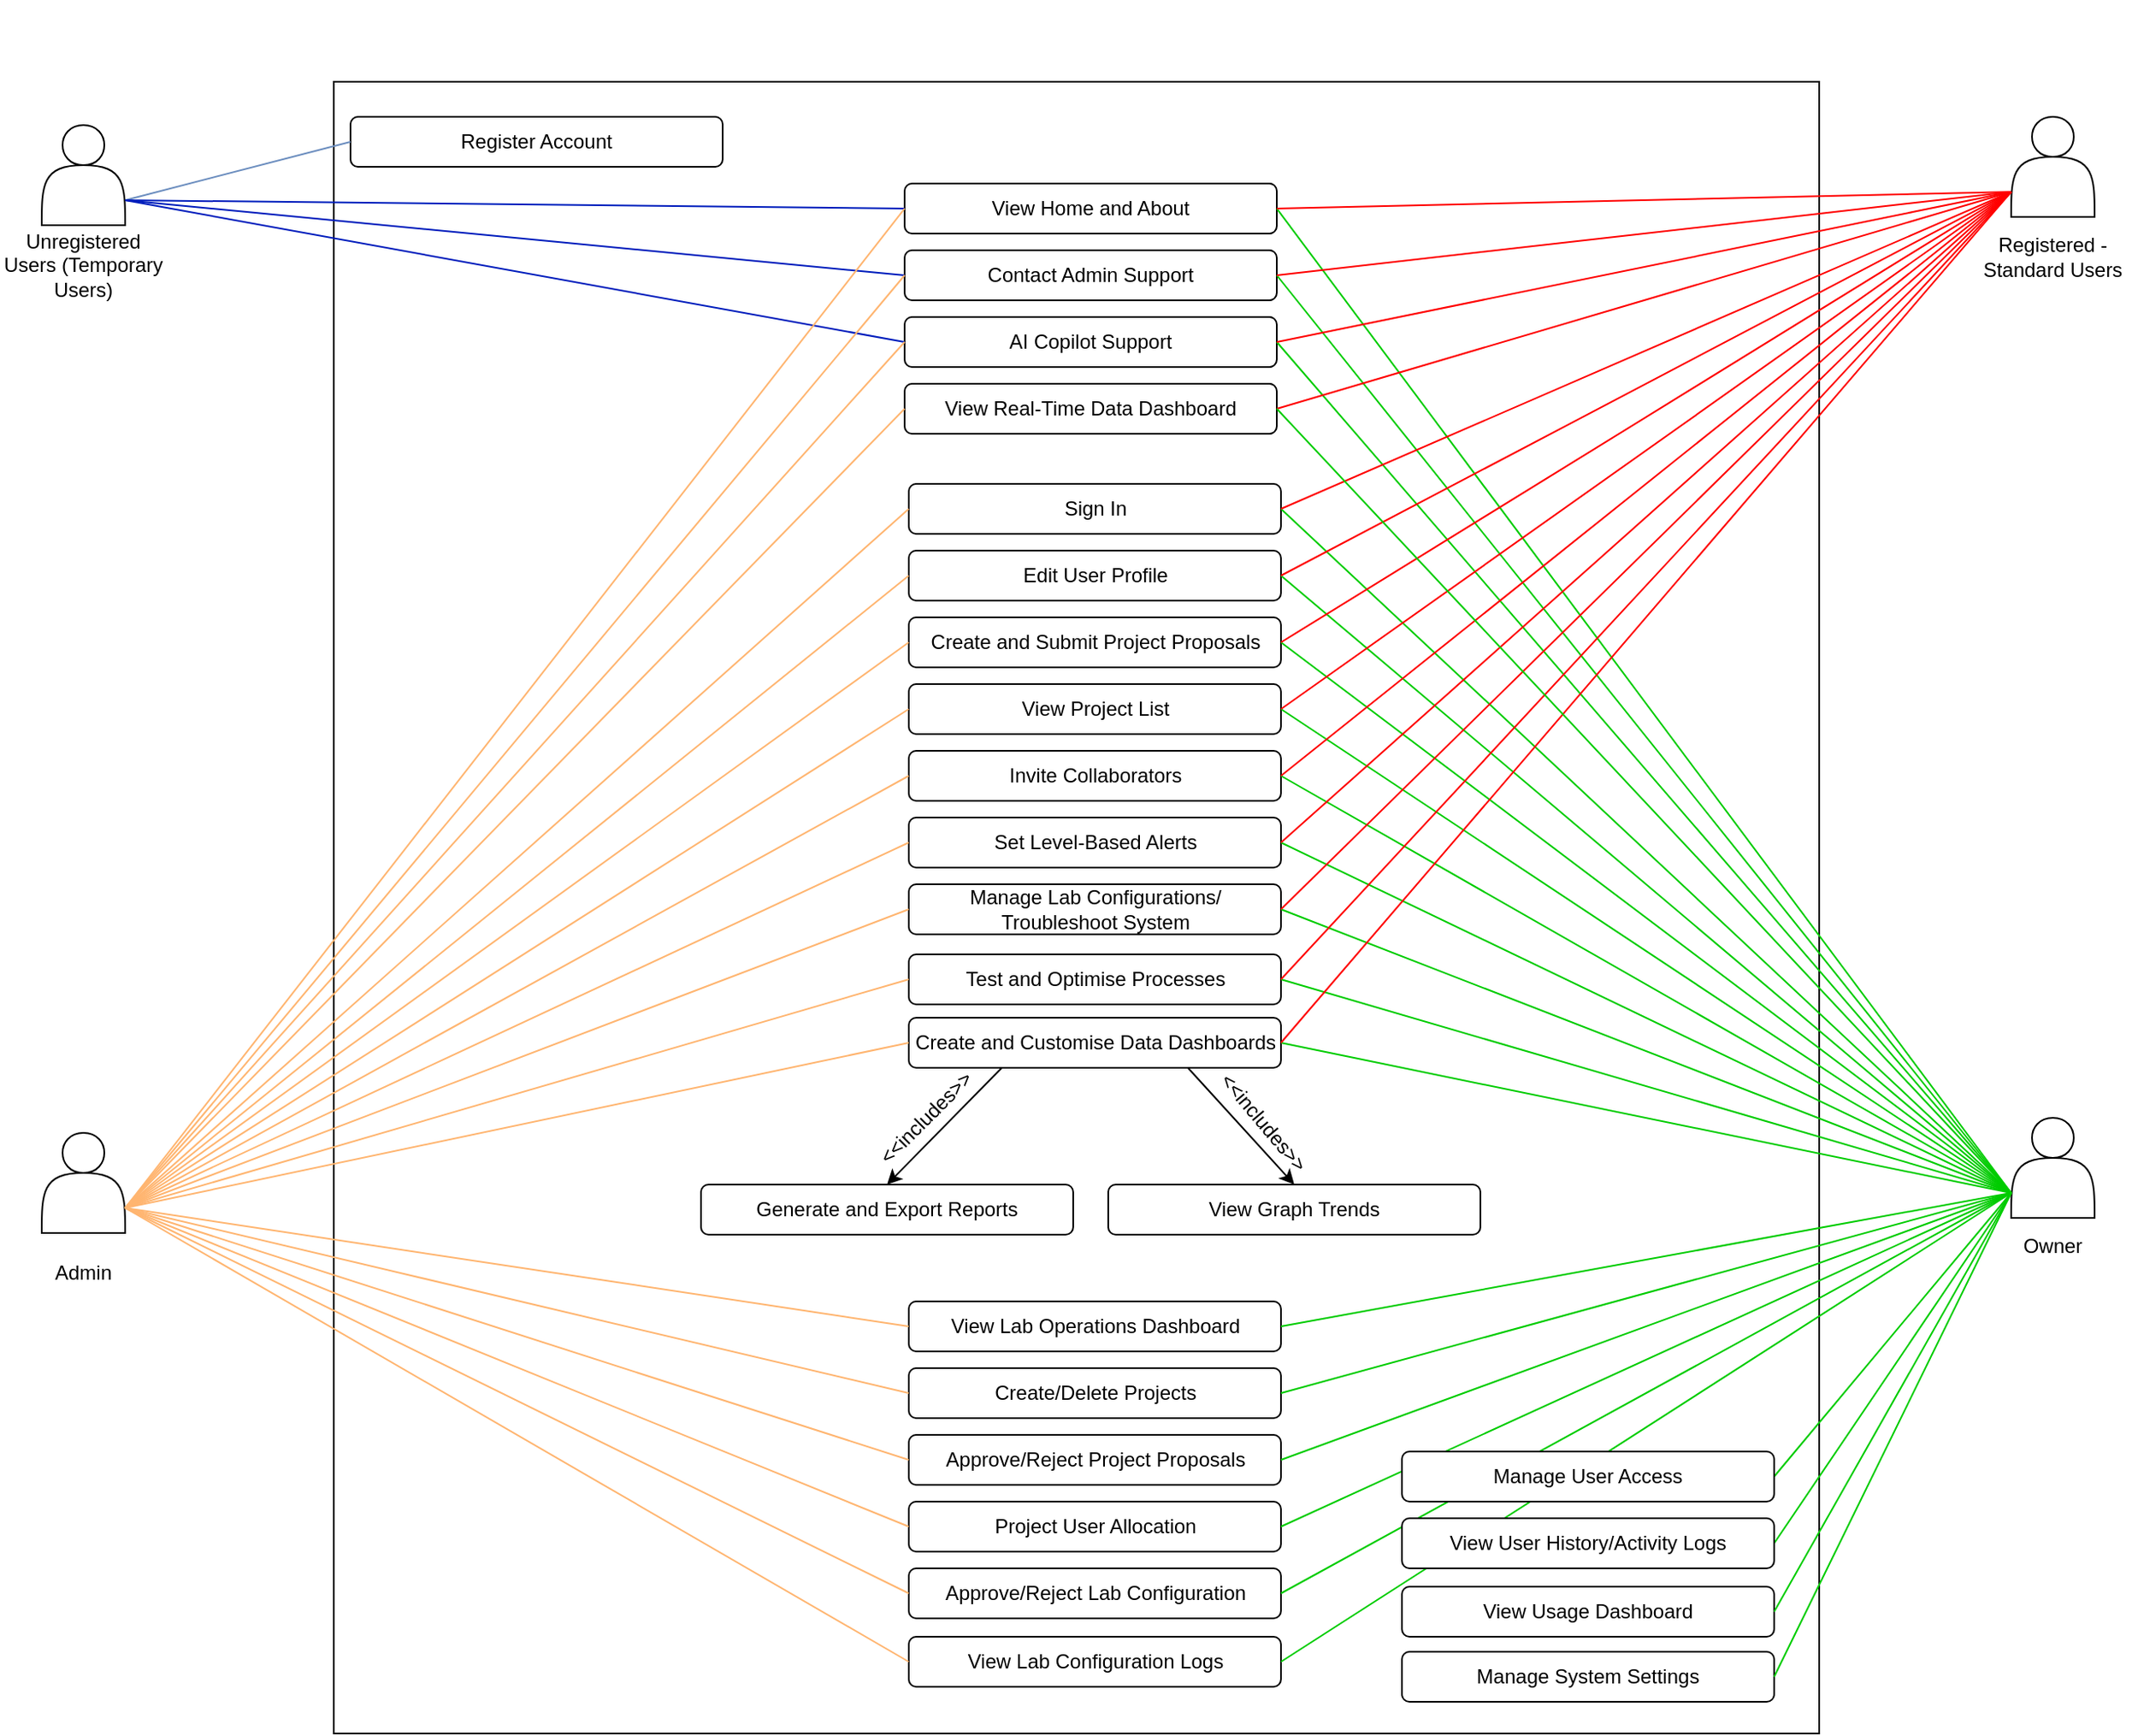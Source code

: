 <mxfile version="24.8.0">
  <diagram id="5WNNjgCBTxIKJyNB-_gj" name="Use Case Diagram">
    <mxGraphModel dx="2190" dy="846" grid="1" gridSize="10" guides="1" tooltips="1" connect="1" arrows="1" fold="1" page="1" pageScale="1" pageWidth="827" pageHeight="1169" math="0" shadow="0">
      <root>
        <mxCell id="0" />
        <mxCell id="1" parent="0" />
        <mxCell id="7dUUsBJXV247IeLa6GFK-1" value="" style="rounded=0;whiteSpace=wrap;html=1;strokeColor=#000000;" parent="1" vertex="1">
          <mxGeometry x="-50" y="119" width="890" height="990" as="geometry" />
        </mxCell>
        <mxCell id="7dUUsBJXV247IeLa6GFK-2" value="Sign In" style="rounded=1;whiteSpace=wrap;html=1;" parent="1" vertex="1">
          <mxGeometry x="294.5" y="360" width="223" height="30" as="geometry" />
        </mxCell>
        <mxCell id="7dUUsBJXV247IeLa6GFK-3" value="Register Account" style="rounded=1;whiteSpace=wrap;html=1;" parent="1" vertex="1">
          <mxGeometry x="-40" y="140" width="223" height="30" as="geometry" />
        </mxCell>
        <mxCell id="7dUUsBJXV247IeLa6GFK-4" value="Manage System Settings" style="rounded=1;whiteSpace=wrap;html=1;" parent="1" vertex="1">
          <mxGeometry x="590" y="1060" width="223" height="30" as="geometry" />
        </mxCell>
        <mxCell id="7dUUsBJXV247IeLa6GFK-5" value="" style="group" parent="1" vertex="1" connectable="0">
          <mxGeometry x="950" y="740" width="60" height="92" as="geometry" />
        </mxCell>
        <mxCell id="7dUUsBJXV247IeLa6GFK-6" value="" style="shape=actor;whiteSpace=wrap;html=1;" parent="7dUUsBJXV247IeLa6GFK-5" vertex="1">
          <mxGeometry x="5" width="50" height="60" as="geometry" />
        </mxCell>
        <mxCell id="7dUUsBJXV247IeLa6GFK-7" value="Owner" style="text;html=1;align=center;verticalAlign=middle;whiteSpace=wrap;rounded=0;" parent="7dUUsBJXV247IeLa6GFK-5" vertex="1">
          <mxGeometry y="62" width="60" height="30" as="geometry" />
        </mxCell>
        <mxCell id="7dUUsBJXV247IeLa6GFK-8" value="" style="group" parent="1" vertex="1" connectable="0">
          <mxGeometry x="-230" y="749" width="60" height="110" as="geometry" />
        </mxCell>
        <mxCell id="7dUUsBJXV247IeLa6GFK-9" value="" style="shape=actor;whiteSpace=wrap;html=1;" parent="7dUUsBJXV247IeLa6GFK-8" vertex="1">
          <mxGeometry x="5" width="50" height="60" as="geometry" />
        </mxCell>
        <mxCell id="7dUUsBJXV247IeLa6GFK-10" value="Admin" style="text;html=1;align=center;verticalAlign=middle;whiteSpace=wrap;rounded=0;" parent="7dUUsBJXV247IeLa6GFK-8" vertex="1">
          <mxGeometry x="-20" y="60" width="100" height="48" as="geometry" />
        </mxCell>
        <mxCell id="7dUUsBJXV247IeLa6GFK-11" value="" style="group" parent="1" vertex="1" connectable="0">
          <mxGeometry x="950" y="140" width="60" height="110" as="geometry" />
        </mxCell>
        <mxCell id="7dUUsBJXV247IeLa6GFK-12" value="" style="shape=actor;whiteSpace=wrap;html=1;" parent="7dUUsBJXV247IeLa6GFK-11" vertex="1">
          <mxGeometry x="5" width="50" height="60" as="geometry" />
        </mxCell>
        <mxCell id="7dUUsBJXV247IeLa6GFK-13" value="Registered - Standard Users" style="text;html=1;align=center;verticalAlign=middle;whiteSpace=wrap;rounded=0;" parent="7dUUsBJXV247IeLa6GFK-11" vertex="1">
          <mxGeometry x="-20" y="60" width="100" height="48" as="geometry" />
        </mxCell>
        <mxCell id="7dUUsBJXV247IeLa6GFK-14" value="" style="group" parent="1" vertex="1" connectable="0">
          <mxGeometry x="-230" y="70" width="60" height="110" as="geometry" />
        </mxCell>
        <mxCell id="7dUUsBJXV247IeLa6GFK-15" value="" style="shape=actor;whiteSpace=wrap;html=1;" parent="7dUUsBJXV247IeLa6GFK-14" vertex="1">
          <mxGeometry x="5" y="75" width="50" height="60" as="geometry" />
        </mxCell>
        <mxCell id="7dUUsBJXV247IeLa6GFK-16" value="Unregistered Users (Temporary Users)" style="text;html=1;align=center;verticalAlign=middle;whiteSpace=wrap;rounded=0;" parent="7dUUsBJXV247IeLa6GFK-14" vertex="1">
          <mxGeometry x="-20" y="135" width="100" height="48" as="geometry" />
        </mxCell>
        <mxCell id="7dUUsBJXV247IeLa6GFK-17" value="View Home and About" style="rounded=1;whiteSpace=wrap;html=1;" parent="1" vertex="1">
          <mxGeometry x="292" y="180" width="223" height="30" as="geometry" />
        </mxCell>
        <mxCell id="7dUUsBJXV247IeLa6GFK-18" value="Contact Admin Support" style="rounded=1;whiteSpace=wrap;html=1;" parent="1" vertex="1">
          <mxGeometry x="292" y="220" width="223" height="30" as="geometry" />
        </mxCell>
        <mxCell id="7dUUsBJXV247IeLa6GFK-19" value="Edit User Profile" style="rounded=1;whiteSpace=wrap;html=1;" parent="1" vertex="1">
          <mxGeometry x="294.5" y="400" width="223" height="30" as="geometry" />
        </mxCell>
        <mxCell id="7dUUsBJXV247IeLa6GFK-21" value="View Usage Dashboard" style="rounded=1;whiteSpace=wrap;html=1;" parent="1" vertex="1">
          <mxGeometry x="590" y="1021" width="223" height="30" as="geometry" />
        </mxCell>
        <mxCell id="7dUUsBJXV247IeLa6GFK-22" value="Create and Submit Project Proposals" style="rounded=1;whiteSpace=wrap;html=1;" parent="1" vertex="1">
          <mxGeometry x="294.5" y="440" width="223" height="30" as="geometry" />
        </mxCell>
        <mxCell id="7dUUsBJXV247IeLa6GFK-23" value="Manage Lab Configurations/&lt;br&gt;Troubleshoot System" style="rounded=1;whiteSpace=wrap;html=1;" parent="1" vertex="1">
          <mxGeometry x="294.5" y="600" width="223" height="30" as="geometry" />
        </mxCell>
        <mxCell id="7dUUsBJXV247IeLa6GFK-24" value="Set Level-Based Alerts" style="rounded=1;whiteSpace=wrap;html=1;" parent="1" vertex="1">
          <mxGeometry x="294.5" y="560" width="223" height="30" as="geometry" />
        </mxCell>
        <mxCell id="7dUUsBJXV247IeLa6GFK-25" value="Generate and Export Reports" style="rounded=1;whiteSpace=wrap;html=1;" parent="1" vertex="1">
          <mxGeometry x="170" y="780" width="223" height="30" as="geometry" />
        </mxCell>
        <mxCell id="7dUUsBJXV247IeLa6GFK-26" value="Invite Collaborators" style="rounded=1;whiteSpace=wrap;html=1;" parent="1" vertex="1">
          <mxGeometry x="294.5" y="520" width="223" height="30" as="geometry" />
        </mxCell>
        <mxCell id="7dUUsBJXV247IeLa6GFK-27" value="AI Copilot Support" style="rounded=1;whiteSpace=wrap;html=1;" parent="1" vertex="1">
          <mxGeometry x="292" y="260" width="223" height="30" as="geometry" />
        </mxCell>
        <mxCell id="7dUUsBJXV247IeLa6GFK-28" value="Approve/Reject Lab Configuration" style="rounded=1;whiteSpace=wrap;html=1;" parent="1" vertex="1">
          <mxGeometry x="294.5" y="1010" width="223" height="30" as="geometry" />
        </mxCell>
        <mxCell id="7dUUsBJXV247IeLa6GFK-29" value="Project User Allocation" style="rounded=1;whiteSpace=wrap;html=1;" parent="1" vertex="1">
          <mxGeometry x="294.5" y="970" width="223" height="30" as="geometry" />
        </mxCell>
        <mxCell id="7dUUsBJXV247IeLa6GFK-30" value="View Project List" style="rounded=1;whiteSpace=wrap;html=1;" parent="1" vertex="1">
          <mxGeometry x="294.5" y="480" width="223" height="30" as="geometry" />
        </mxCell>
        <mxCell id="7dUUsBJXV247IeLa6GFK-32" value="Test and Optimise Processes" style="rounded=1;whiteSpace=wrap;html=1;" parent="1" vertex="1">
          <mxGeometry x="294.5" y="642" width="223" height="30" as="geometry" />
        </mxCell>
        <mxCell id="7dUUsBJXV247IeLa6GFK-34" value="Create and Customise Data Dashboards" style="rounded=1;whiteSpace=wrap;html=1;" parent="1" vertex="1">
          <mxGeometry x="294.5" y="680" width="223" height="30" as="geometry" />
        </mxCell>
        <mxCell id="7dUUsBJXV247IeLa6GFK-35" value="View Graph Trends" style="rounded=1;whiteSpace=wrap;html=1;" parent="1" vertex="1">
          <mxGeometry x="414" y="780" width="223" height="30" as="geometry" />
        </mxCell>
        <mxCell id="7dUUsBJXV247IeLa6GFK-52" value="" style="endArrow=classic;html=1;rounded=0;entryX=0.5;entryY=0;entryDx=0;entryDy=0;exitX=0.25;exitY=1;exitDx=0;exitDy=0;" parent="1" source="7dUUsBJXV247IeLa6GFK-34" target="7dUUsBJXV247IeLa6GFK-25" edge="1">
          <mxGeometry width="50" height="50" relative="1" as="geometry">
            <mxPoint x="251" y="670" as="sourcePoint" />
            <mxPoint x="301" y="620" as="targetPoint" />
          </mxGeometry>
        </mxCell>
        <mxCell id="7dUUsBJXV247IeLa6GFK-53" value="" style="endArrow=classic;html=1;rounded=0;entryX=0.5;entryY=0;entryDx=0;entryDy=0;exitX=0.75;exitY=1;exitDx=0;exitDy=0;" parent="1" source="7dUUsBJXV247IeLa6GFK-34" target="7dUUsBJXV247IeLa6GFK-35" edge="1">
          <mxGeometry width="50" height="50" relative="1" as="geometry">
            <mxPoint x="251" y="670" as="sourcePoint" />
            <mxPoint x="301" y="620" as="targetPoint" />
          </mxGeometry>
        </mxCell>
        <mxCell id="7dUUsBJXV247IeLa6GFK-54" value="&amp;lt;&amp;lt;includes&amp;gt;&amp;gt;" style="text;html=1;align=center;verticalAlign=middle;whiteSpace=wrap;rounded=0;rotation=-45;" parent="1" vertex="1">
          <mxGeometry x="275" y="725" width="60" height="30" as="geometry" />
        </mxCell>
        <mxCell id="7dUUsBJXV247IeLa6GFK-57" value="&amp;lt;&amp;lt;includes&amp;gt;&amp;gt;" style="text;html=1;align=center;verticalAlign=middle;whiteSpace=wrap;rounded=0;rotation=50;" parent="1" vertex="1">
          <mxGeometry x="477" y="728" width="60" height="30" as="geometry" />
        </mxCell>
        <mxCell id="7dUUsBJXV247IeLa6GFK-58" value="" style="endArrow=none;html=1;rounded=0;exitX=1;exitY=0.75;exitDx=0;exitDy=0;entryX=0;entryY=0.5;entryDx=0;entryDy=0;fillColor=#dae8fc;strokeColor=#6c8ebf;" parent="1" source="7dUUsBJXV247IeLa6GFK-15" target="7dUUsBJXV247IeLa6GFK-3" edge="1">
          <mxGeometry width="50" height="50" relative="1" as="geometry">
            <mxPoint x="330" y="530" as="sourcePoint" />
            <mxPoint x="380" y="480" as="targetPoint" />
          </mxGeometry>
        </mxCell>
        <mxCell id="7dUUsBJXV247IeLa6GFK-59" value="" style="endArrow=none;html=1;rounded=0;entryX=0;entryY=0.75;entryDx=0;entryDy=0;exitX=1;exitY=0.5;exitDx=0;exitDy=0;strokeColor=#00CC00;" parent="1" source="7dUUsBJXV247IeLa6GFK-4" target="7dUUsBJXV247IeLa6GFK-6" edge="1">
          <mxGeometry width="50" height="50" relative="1" as="geometry">
            <mxPoint x="330" y="530" as="sourcePoint" />
            <mxPoint x="380" y="480" as="targetPoint" />
          </mxGeometry>
        </mxCell>
        <mxCell id="7dUUsBJXV247IeLa6GFK-60" value="" style="endArrow=none;html=1;rounded=0;entryX=0;entryY=0.75;entryDx=0;entryDy=0;exitX=1;exitY=0.5;exitDx=0;exitDy=0;strokeColor=#00CC00;" parent="1" source="7dUUsBJXV247IeLa6GFK-21" target="7dUUsBJXV247IeLa6GFK-6" edge="1">
          <mxGeometry width="50" height="50" relative="1" as="geometry">
            <mxPoint x="330" y="530" as="sourcePoint" />
            <mxPoint x="380" y="480" as="targetPoint" />
          </mxGeometry>
        </mxCell>
        <mxCell id="7dUUsBJXV247IeLa6GFK-63" value="" style="endArrow=none;html=1;rounded=0;exitX=1;exitY=0.75;exitDx=0;exitDy=0;entryX=0;entryY=0.5;entryDx=0;entryDy=0;fillColor=#0050ef;strokeColor=#001DBC;" parent="1" source="7dUUsBJXV247IeLa6GFK-15" target="7dUUsBJXV247IeLa6GFK-17" edge="1">
          <mxGeometry width="50" height="50" relative="1" as="geometry">
            <mxPoint x="330" y="620" as="sourcePoint" />
            <mxPoint x="380" y="570" as="targetPoint" />
          </mxGeometry>
        </mxCell>
        <mxCell id="7dUUsBJXV247IeLa6GFK-64" value="" style="endArrow=none;html=1;rounded=0;exitX=1;exitY=0.75;exitDx=0;exitDy=0;entryX=0;entryY=0.5;entryDx=0;entryDy=0;fillColor=#0050ef;strokeColor=#001DBC;" parent="1" source="7dUUsBJXV247IeLa6GFK-15" target="7dUUsBJXV247IeLa6GFK-18" edge="1">
          <mxGeometry width="50" height="50" relative="1" as="geometry">
            <mxPoint x="70" y="220" as="sourcePoint" />
            <mxPoint x="120" y="170" as="targetPoint" />
          </mxGeometry>
        </mxCell>
        <mxCell id="7dUUsBJXV247IeLa6GFK-65" value="" style="endArrow=none;html=1;rounded=0;exitX=1;exitY=0.75;exitDx=0;exitDy=0;entryX=0;entryY=0.5;entryDx=0;entryDy=0;fillColor=#0050ef;strokeColor=#001DBC;" parent="1" source="7dUUsBJXV247IeLa6GFK-15" target="7dUUsBJXV247IeLa6GFK-27" edge="1">
          <mxGeometry width="50" height="50" relative="1" as="geometry">
            <mxPoint x="10" y="340" as="sourcePoint" />
            <mxPoint x="60" y="290" as="targetPoint" />
          </mxGeometry>
        </mxCell>
        <mxCell id="7dUUsBJXV247IeLa6GFK-66" value="" style="endArrow=none;html=1;rounded=0;entryX=0;entryY=0.75;entryDx=0;entryDy=0;exitX=1;exitY=0.5;exitDx=0;exitDy=0;strokeColor=#00CC00;" parent="1" source="7dUUsBJXV247IeLa6GFK-17" target="7dUUsBJXV247IeLa6GFK-6" edge="1">
          <mxGeometry width="50" height="50" relative="1" as="geometry">
            <mxPoint x="760" y="290" as="sourcePoint" />
            <mxPoint x="810" y="240" as="targetPoint" />
          </mxGeometry>
        </mxCell>
        <mxCell id="7dUUsBJXV247IeLa6GFK-67" value="" style="endArrow=none;html=1;rounded=0;entryX=0;entryY=0.75;entryDx=0;entryDy=0;exitX=1;exitY=0.5;exitDx=0;exitDy=0;strokeColor=#00CC00;" parent="1" source="7dUUsBJXV247IeLa6GFK-18" target="7dUUsBJXV247IeLa6GFK-6" edge="1">
          <mxGeometry width="50" height="50" relative="1" as="geometry">
            <mxPoint x="760" y="290" as="sourcePoint" />
            <mxPoint x="810" y="240" as="targetPoint" />
          </mxGeometry>
        </mxCell>
        <mxCell id="7dUUsBJXV247IeLa6GFK-68" value="" style="endArrow=none;html=1;rounded=0;exitX=1;exitY=0.5;exitDx=0;exitDy=0;entryX=0;entryY=0.75;entryDx=0;entryDy=0;strokeColor=#00CC00;" parent="1" source="7dUUsBJXV247IeLa6GFK-27" target="7dUUsBJXV247IeLa6GFK-6" edge="1">
          <mxGeometry width="50" height="50" relative="1" as="geometry">
            <mxPoint x="970" y="200" as="sourcePoint" />
            <mxPoint x="1020" y="150" as="targetPoint" />
          </mxGeometry>
        </mxCell>
        <mxCell id="7dUUsBJXV247IeLa6GFK-69" value="" style="endArrow=none;html=1;rounded=0;exitX=1;exitY=0.5;exitDx=0;exitDy=0;entryX=0;entryY=0.75;entryDx=0;entryDy=0;strokeColor=#00CC00;" parent="1" source="7dUUsBJXV247IeLa6GFK-2" target="7dUUsBJXV247IeLa6GFK-6" edge="1">
          <mxGeometry width="50" height="50" relative="1" as="geometry">
            <mxPoint x="800" y="510" as="sourcePoint" />
            <mxPoint x="850" y="460" as="targetPoint" />
          </mxGeometry>
        </mxCell>
        <mxCell id="7dUUsBJXV247IeLa6GFK-70" value="" style="endArrow=none;html=1;rounded=0;entryX=1;entryY=0.5;entryDx=0;entryDy=0;exitX=0;exitY=0.75;exitDx=0;exitDy=0;strokeColor=#00CC00;" parent="1" source="7dUUsBJXV247IeLa6GFK-6" target="7dUUsBJXV247IeLa6GFK-19" edge="1">
          <mxGeometry width="50" height="50" relative="1" as="geometry">
            <mxPoint x="600" y="410" as="sourcePoint" />
            <mxPoint x="650" y="360" as="targetPoint" />
          </mxGeometry>
        </mxCell>
        <mxCell id="7dUUsBJXV247IeLa6GFK-72" value="" style="endArrow=none;html=1;rounded=0;exitX=1;exitY=0.5;exitDx=0;exitDy=0;entryX=0;entryY=0.75;entryDx=0;entryDy=0;strokeColor=#00CC00;" parent="1" source="7dUUsBJXV247IeLa6GFK-32" target="7dUUsBJXV247IeLa6GFK-6" edge="1">
          <mxGeometry width="50" height="50" relative="1" as="geometry">
            <mxPoint x="1200" y="580" as="sourcePoint" />
            <mxPoint x="880" y="290" as="targetPoint" />
          </mxGeometry>
        </mxCell>
        <mxCell id="7dUUsBJXV247IeLa6GFK-74" value="" style="endArrow=none;html=1;rounded=0;exitX=1;exitY=0.5;exitDx=0;exitDy=0;entryX=0;entryY=0.75;entryDx=0;entryDy=0;strokeColor=#00CC00;" parent="1" source="7dUUsBJXV247IeLa6GFK-24" target="7dUUsBJXV247IeLa6GFK-6" edge="1">
          <mxGeometry width="50" height="50" relative="1" as="geometry">
            <mxPoint x="680" y="530" as="sourcePoint" />
            <mxPoint x="730" y="480" as="targetPoint" />
          </mxGeometry>
        </mxCell>
        <mxCell id="7dUUsBJXV247IeLa6GFK-75" value="" style="endArrow=none;html=1;rounded=0;exitX=1;exitY=0.5;exitDx=0;exitDy=0;entryX=0;entryY=0.75;entryDx=0;entryDy=0;strokeColor=#00CC00;" parent="1" source="7dUUsBJXV247IeLa6GFK-26" target="7dUUsBJXV247IeLa6GFK-6" edge="1">
          <mxGeometry width="50" height="50" relative="1" as="geometry">
            <mxPoint x="780" y="630" as="sourcePoint" />
            <mxPoint x="830" y="580" as="targetPoint" />
          </mxGeometry>
        </mxCell>
        <mxCell id="7dUUsBJXV247IeLa6GFK-76" value="" style="endArrow=none;html=1;rounded=0;exitX=1;exitY=0.5;exitDx=0;exitDy=0;entryX=0;entryY=0.75;entryDx=0;entryDy=0;strokeColor=#00CC00;" parent="1" source="7dUUsBJXV247IeLa6GFK-23" target="7dUUsBJXV247IeLa6GFK-6" edge="1">
          <mxGeometry width="50" height="50" relative="1" as="geometry">
            <mxPoint x="780" y="510" as="sourcePoint" />
            <mxPoint x="830" y="460" as="targetPoint" />
          </mxGeometry>
        </mxCell>
        <mxCell id="7dUUsBJXV247IeLa6GFK-77" value="" style="endArrow=none;html=1;rounded=0;entryX=0;entryY=0.75;entryDx=0;entryDy=0;exitX=1;exitY=0.5;exitDx=0;exitDy=0;strokeColor=#00CC00;" parent="1" source="7dUUsBJXV247IeLa6GFK-30" target="7dUUsBJXV247IeLa6GFK-6" edge="1">
          <mxGeometry width="50" height="50" relative="1" as="geometry">
            <mxPoint x="780" y="550" as="sourcePoint" />
            <mxPoint x="830" y="500" as="targetPoint" />
          </mxGeometry>
        </mxCell>
        <mxCell id="7dUUsBJXV247IeLa6GFK-78" value="" style="endArrow=none;html=1;rounded=0;exitX=1;exitY=0.5;exitDx=0;exitDy=0;entryX=0;entryY=0.75;entryDx=0;entryDy=0;strokeColor=#00CC00;" parent="1" source="7dUUsBJXV247IeLa6GFK-22" target="7dUUsBJXV247IeLa6GFK-6" edge="1">
          <mxGeometry width="50" height="50" relative="1" as="geometry">
            <mxPoint x="780" y="610" as="sourcePoint" />
            <mxPoint x="830" y="560" as="targetPoint" />
          </mxGeometry>
        </mxCell>
        <mxCell id="7dUUsBJXV247IeLa6GFK-79" value="" style="endArrow=none;html=1;rounded=0;entryX=0;entryY=0.75;entryDx=0;entryDy=0;exitX=1;exitY=0.5;exitDx=0;exitDy=0;strokeColor=#00CC00;" parent="1" source="7dUUsBJXV247IeLa6GFK-34" target="7dUUsBJXV247IeLa6GFK-6" edge="1">
          <mxGeometry width="50" height="50" relative="1" as="geometry">
            <mxPoint x="780" y="460" as="sourcePoint" />
            <mxPoint x="830" y="410" as="targetPoint" />
          </mxGeometry>
        </mxCell>
        <mxCell id="7dUUsBJXV247IeLa6GFK-80" value="" style="endArrow=none;html=1;rounded=0;exitX=0;exitY=0.75;exitDx=0;exitDy=0;strokeColor=#FF0000;entryX=1;entryY=0.5;entryDx=0;entryDy=0;" parent="1" source="7dUUsBJXV247IeLa6GFK-12" target="7dUUsBJXV247IeLa6GFK-17" edge="1">
          <mxGeometry width="50" height="50" relative="1" as="geometry">
            <mxPoint x="240" y="750" as="sourcePoint" />
            <mxPoint x="520" y="215" as="targetPoint" />
          </mxGeometry>
        </mxCell>
        <mxCell id="7dUUsBJXV247IeLa6GFK-81" value="" style="endArrow=none;html=1;rounded=0;exitX=0;exitY=0.75;exitDx=0;exitDy=0;entryX=1;entryY=0.5;entryDx=0;entryDy=0;strokeColor=#FF0000;" parent="1" source="7dUUsBJXV247IeLa6GFK-12" target="7dUUsBJXV247IeLa6GFK-18" edge="1">
          <mxGeometry width="50" height="50" relative="1" as="geometry">
            <mxPoint x="240" y="650" as="sourcePoint" />
            <mxPoint x="290" y="600" as="targetPoint" />
          </mxGeometry>
        </mxCell>
        <mxCell id="7dUUsBJXV247IeLa6GFK-82" value="" style="endArrow=none;html=1;rounded=0;exitX=0;exitY=0.75;exitDx=0;exitDy=0;entryX=1;entryY=0.5;entryDx=0;entryDy=0;strokeColor=#FF0000;" parent="1" source="7dUUsBJXV247IeLa6GFK-12" target="7dUUsBJXV247IeLa6GFK-27" edge="1">
          <mxGeometry width="50" height="50" relative="1" as="geometry">
            <mxPoint x="240" y="650" as="sourcePoint" />
            <mxPoint x="290" y="600" as="targetPoint" />
          </mxGeometry>
        </mxCell>
        <mxCell id="7dUUsBJXV247IeLa6GFK-83" value="" style="endArrow=none;html=1;rounded=0;exitX=0;exitY=0.75;exitDx=0;exitDy=0;entryX=1;entryY=0.5;entryDx=0;entryDy=0;strokeColor=#FF0000;" parent="1" source="7dUUsBJXV247IeLa6GFK-12" target="7dUUsBJXV247IeLa6GFK-2" edge="1">
          <mxGeometry width="50" height="50" relative="1" as="geometry">
            <mxPoint x="240" y="750" as="sourcePoint" />
            <mxPoint x="290" y="700" as="targetPoint" />
          </mxGeometry>
        </mxCell>
        <mxCell id="7dUUsBJXV247IeLa6GFK-84" value="" style="endArrow=none;html=1;rounded=0;exitX=0;exitY=0.75;exitDx=0;exitDy=0;entryX=1;entryY=0.5;entryDx=0;entryDy=0;strokeColor=#FF0000;" parent="1" source="7dUUsBJXV247IeLa6GFK-12" target="7dUUsBJXV247IeLa6GFK-19" edge="1">
          <mxGeometry width="50" height="50" relative="1" as="geometry">
            <mxPoint x="240" y="540" as="sourcePoint" />
            <mxPoint x="290" y="490" as="targetPoint" />
          </mxGeometry>
        </mxCell>
        <mxCell id="7dUUsBJXV247IeLa6GFK-86" value="" style="endArrow=none;html=1;rounded=0;exitX=0;exitY=0.75;exitDx=0;exitDy=0;entryX=1;entryY=0.5;entryDx=0;entryDy=0;strokeColor=#FF0000;" parent="1" source="7dUUsBJXV247IeLa6GFK-12" target="7dUUsBJXV247IeLa6GFK-32" edge="1">
          <mxGeometry width="50" height="50" relative="1" as="geometry">
            <mxPoint x="240" y="650" as="sourcePoint" />
            <mxPoint x="290" y="600" as="targetPoint" />
          </mxGeometry>
        </mxCell>
        <mxCell id="7dUUsBJXV247IeLa6GFK-88" value="" style="endArrow=none;html=1;rounded=0;exitX=0;exitY=0.75;exitDx=0;exitDy=0;entryX=1;entryY=0.5;entryDx=0;entryDy=0;strokeColor=#FF0000;" parent="1" source="7dUUsBJXV247IeLa6GFK-12" target="7dUUsBJXV247IeLa6GFK-24" edge="1">
          <mxGeometry width="50" height="50" relative="1" as="geometry">
            <mxPoint x="240" y="650" as="sourcePoint" />
            <mxPoint x="290" y="600" as="targetPoint" />
          </mxGeometry>
        </mxCell>
        <mxCell id="7dUUsBJXV247IeLa6GFK-89" value="" style="endArrow=none;html=1;rounded=0;exitX=0;exitY=0.75;exitDx=0;exitDy=0;entryX=1;entryY=0.5;entryDx=0;entryDy=0;strokeColor=#FF0000;" parent="1" source="7dUUsBJXV247IeLa6GFK-12" target="7dUUsBJXV247IeLa6GFK-26" edge="1">
          <mxGeometry width="50" height="50" relative="1" as="geometry">
            <mxPoint x="240" y="650" as="sourcePoint" />
            <mxPoint x="290" y="600" as="targetPoint" />
          </mxGeometry>
        </mxCell>
        <mxCell id="7dUUsBJXV247IeLa6GFK-90" value="" style="endArrow=none;html=1;rounded=0;exitX=0;exitY=0.75;exitDx=0;exitDy=0;entryX=1;entryY=0.5;entryDx=0;entryDy=0;strokeColor=#FF0000;" parent="1" source="7dUUsBJXV247IeLa6GFK-12" target="7dUUsBJXV247IeLa6GFK-23" edge="1">
          <mxGeometry width="50" height="50" relative="1" as="geometry">
            <mxPoint x="240" y="650" as="sourcePoint" />
            <mxPoint x="290" y="600" as="targetPoint" />
          </mxGeometry>
        </mxCell>
        <mxCell id="7dUUsBJXV247IeLa6GFK-92" value="" style="endArrow=none;html=1;rounded=0;entryX=1;entryY=0.5;entryDx=0;entryDy=0;strokeColor=#FF0000;exitX=0;exitY=0.75;exitDx=0;exitDy=0;" parent="1" source="7dUUsBJXV247IeLa6GFK-12" target="7dUUsBJXV247IeLa6GFK-22" edge="1">
          <mxGeometry width="50" height="50" relative="1" as="geometry">
            <mxPoint x="950" y="200" as="sourcePoint" />
            <mxPoint x="290" y="600" as="targetPoint" />
          </mxGeometry>
        </mxCell>
        <mxCell id="7dUUsBJXV247IeLa6GFK-93" value="" style="endArrow=none;html=1;rounded=0;entryX=1;entryY=0.5;entryDx=0;entryDy=0;strokeColor=#FF0000;exitX=0;exitY=0.75;exitDx=0;exitDy=0;" parent="1" source="7dUUsBJXV247IeLa6GFK-12" target="7dUUsBJXV247IeLa6GFK-34" edge="1">
          <mxGeometry width="50" height="50" relative="1" as="geometry">
            <mxPoint x="995" y="215" as="sourcePoint" />
            <mxPoint x="290" y="600" as="targetPoint" />
          </mxGeometry>
        </mxCell>
        <mxCell id="5kvOexl5CcK-21RGumjx-2" value="" style="endArrow=none;html=1;rounded=0;entryX=0;entryY=0.75;entryDx=0;entryDy=0;exitX=1;exitY=0.5;exitDx=0;exitDy=0;strokeColor=#00CC00;" parent="1" source="7dUUsBJXV247IeLa6GFK-28" target="7dUUsBJXV247IeLa6GFK-6" edge="1">
          <mxGeometry width="50" height="50" relative="1" as="geometry">
            <mxPoint x="525" y="755" as="sourcePoint" />
            <mxPoint x="915" y="754" as="targetPoint" />
          </mxGeometry>
        </mxCell>
        <mxCell id="5kvOexl5CcK-21RGumjx-3" value="" style="endArrow=none;html=1;rounded=0;entryX=0;entryY=0.75;entryDx=0;entryDy=0;exitX=1;exitY=0.5;exitDx=0;exitDy=0;strokeColor=#00CC00;" parent="1" source="7dUUsBJXV247IeLa6GFK-29" target="7dUUsBJXV247IeLa6GFK-6" edge="1">
          <mxGeometry width="50" height="50" relative="1" as="geometry">
            <mxPoint x="525" y="925" as="sourcePoint" />
            <mxPoint x="915" y="754" as="targetPoint" />
          </mxGeometry>
        </mxCell>
        <mxCell id="5kvOexl5CcK-21RGumjx-4" value="" style="endArrow=none;html=1;rounded=0;exitX=1;exitY=0.75;exitDx=0;exitDy=0;entryX=0;entryY=0.5;entryDx=0;entryDy=0;fillColor=#ffe6cc;strokeColor=light-dark(#FFB570,#FFB570);" parent="1" source="7dUUsBJXV247IeLa6GFK-9" target="7dUUsBJXV247IeLa6GFK-17" edge="1">
          <mxGeometry width="50" height="50" relative="1" as="geometry">
            <mxPoint x="-115" y="220" as="sourcePoint" />
            <mxPoint x="305" y="305" as="targetPoint" />
          </mxGeometry>
        </mxCell>
        <mxCell id="5kvOexl5CcK-21RGumjx-5" value="" style="endArrow=none;html=1;rounded=0;exitX=1;exitY=0.75;exitDx=0;exitDy=0;entryX=0;entryY=0.5;entryDx=0;entryDy=0;fillColor=#ffe6cc;strokeColor=light-dark(#FFB570,#FFB570);" parent="1" source="7dUUsBJXV247IeLa6GFK-9" target="7dUUsBJXV247IeLa6GFK-18" edge="1">
          <mxGeometry width="50" height="50" relative="1" as="geometry">
            <mxPoint x="-125" y="775" as="sourcePoint" />
            <mxPoint x="305" y="225" as="targetPoint" />
          </mxGeometry>
        </mxCell>
        <mxCell id="5kvOexl5CcK-21RGumjx-6" value="" style="endArrow=none;html=1;rounded=0;exitX=1;exitY=0.75;exitDx=0;exitDy=0;entryX=0;entryY=0.5;entryDx=0;entryDy=0;fillColor=#ffe6cc;strokeColor=light-dark(#FFB570,#FFB570);" parent="1" source="7dUUsBJXV247IeLa6GFK-9" target="7dUUsBJXV247IeLa6GFK-27" edge="1">
          <mxGeometry width="50" height="50" relative="1" as="geometry">
            <mxPoint x="-125" y="775" as="sourcePoint" />
            <mxPoint x="305" y="265" as="targetPoint" />
          </mxGeometry>
        </mxCell>
        <mxCell id="5kvOexl5CcK-21RGumjx-7" value="" style="endArrow=none;html=1;rounded=0;exitX=1;exitY=0.75;exitDx=0;exitDy=0;entryX=0;entryY=0.5;entryDx=0;entryDy=0;fillColor=#ffe6cc;strokeColor=light-dark(#FFB570,#FFB570);" parent="1" source="7dUUsBJXV247IeLa6GFK-9" target="7dUUsBJXV247IeLa6GFK-2" edge="1">
          <mxGeometry width="50" height="50" relative="1" as="geometry">
            <mxPoint x="-125" y="775" as="sourcePoint" />
            <mxPoint x="305" y="305" as="targetPoint" />
          </mxGeometry>
        </mxCell>
        <mxCell id="5kvOexl5CcK-21RGumjx-8" value="" style="endArrow=none;html=1;rounded=0;exitX=1;exitY=0.75;exitDx=0;exitDy=0;entryX=0;entryY=0.5;entryDx=0;entryDy=0;fillColor=#ffe6cc;strokeColor=light-dark(#FFB570,#FFB570);" parent="1" source="7dUUsBJXV247IeLa6GFK-9" target="7dUUsBJXV247IeLa6GFK-19" edge="1">
          <mxGeometry width="50" height="50" relative="1" as="geometry">
            <mxPoint x="-125" y="775" as="sourcePoint" />
            <mxPoint x="305" y="361" as="targetPoint" />
          </mxGeometry>
        </mxCell>
        <mxCell id="5kvOexl5CcK-21RGumjx-10" value="" style="endArrow=none;html=1;rounded=0;exitX=1;exitY=0.75;exitDx=0;exitDy=0;fillColor=#ffe6cc;strokeColor=light-dark(#FFB570,#FFB570);entryX=0;entryY=0.5;entryDx=0;entryDy=0;" parent="1" source="7dUUsBJXV247IeLa6GFK-9" target="7dUUsBJXV247IeLa6GFK-32" edge="1">
          <mxGeometry width="50" height="50" relative="1" as="geometry">
            <mxPoint x="-125" y="775" as="sourcePoint" />
            <mxPoint x="302" y="461" as="targetPoint" />
          </mxGeometry>
        </mxCell>
        <mxCell id="5kvOexl5CcK-21RGumjx-12" value="" style="endArrow=none;html=1;rounded=0;fillColor=#ffe6cc;strokeColor=light-dark(#FFB570,#FFB570);entryX=0;entryY=0.5;entryDx=0;entryDy=0;exitX=1;exitY=0.75;exitDx=0;exitDy=0;" parent="1" source="7dUUsBJXV247IeLa6GFK-9" target="7dUUsBJXV247IeLa6GFK-24" edge="1">
          <mxGeometry width="50" height="50" relative="1" as="geometry">
            <mxPoint x="-120" y="770" as="sourcePoint" />
            <mxPoint x="302" y="531" as="targetPoint" />
          </mxGeometry>
        </mxCell>
        <mxCell id="5kvOexl5CcK-21RGumjx-13" value="" style="endArrow=none;html=1;rounded=0;fillColor=#ffe6cc;strokeColor=light-dark(#FFB570,#FFB570);entryX=0;entryY=0.5;entryDx=0;entryDy=0;exitX=1;exitY=0.75;exitDx=0;exitDy=0;" parent="1" source="7dUUsBJXV247IeLa6GFK-9" target="7dUUsBJXV247IeLa6GFK-26" edge="1">
          <mxGeometry width="50" height="50" relative="1" as="geometry">
            <mxPoint x="-125" y="775" as="sourcePoint" />
            <mxPoint x="302" y="566" as="targetPoint" />
          </mxGeometry>
        </mxCell>
        <mxCell id="5kvOexl5CcK-21RGumjx-14" value="" style="endArrow=none;html=1;rounded=0;fillColor=#ffe6cc;strokeColor=light-dark(#FFB570,#FFB570);entryX=0;entryY=0.5;entryDx=0;entryDy=0;exitX=1;exitY=0.75;exitDx=0;exitDy=0;" parent="1" source="7dUUsBJXV247IeLa6GFK-9" target="7dUUsBJXV247IeLa6GFK-28" edge="1">
          <mxGeometry width="50" height="50" relative="1" as="geometry">
            <mxPoint x="-125" y="775" as="sourcePoint" />
            <mxPoint x="302" y="602" as="targetPoint" />
          </mxGeometry>
        </mxCell>
        <mxCell id="5kvOexl5CcK-21RGumjx-15" value="" style="endArrow=none;html=1;rounded=0;fillColor=#ffe6cc;strokeColor=light-dark(#FFB570,#FFB570);entryX=0;entryY=0.5;entryDx=0;entryDy=0;exitX=1;exitY=0.75;exitDx=0;exitDy=0;" parent="1" source="7dUUsBJXV247IeLa6GFK-9" target="7dUUsBJXV247IeLa6GFK-29" edge="1">
          <mxGeometry width="50" height="50" relative="1" as="geometry">
            <mxPoint x="-130" y="770" as="sourcePoint" />
            <mxPoint x="302" y="945" as="targetPoint" />
          </mxGeometry>
        </mxCell>
        <mxCell id="5kvOexl5CcK-21RGumjx-16" value="" style="endArrow=none;html=1;rounded=0;fillColor=#ffe6cc;strokeColor=light-dark(#FFB570,#FFB570);entryX=0;entryY=0.5;entryDx=0;entryDy=0;exitX=1;exitY=0.75;exitDx=0;exitDy=0;" parent="1" source="7dUUsBJXV247IeLa6GFK-9" target="7dUUsBJXV247IeLa6GFK-23" edge="1">
          <mxGeometry width="50" height="50" relative="1" as="geometry">
            <mxPoint x="-125" y="775" as="sourcePoint" />
            <mxPoint x="302" y="602" as="targetPoint" />
          </mxGeometry>
        </mxCell>
        <mxCell id="5kvOexl5CcK-21RGumjx-17" value="" style="endArrow=none;html=1;rounded=0;fillColor=#ffe6cc;strokeColor=light-dark(#FFB570,#FFB570);entryX=0;entryY=0.5;entryDx=0;entryDy=0;exitX=1;exitY=0.75;exitDx=0;exitDy=0;" parent="1" source="7dUUsBJXV247IeLa6GFK-9" target="7dUUsBJXV247IeLa6GFK-30" edge="1">
          <mxGeometry width="50" height="50" relative="1" as="geometry">
            <mxPoint x="-125" y="775" as="sourcePoint" />
            <mxPoint x="302" y="638" as="targetPoint" />
          </mxGeometry>
        </mxCell>
        <mxCell id="5kvOexl5CcK-21RGumjx-18" value="" style="endArrow=none;html=1;rounded=0;fillColor=#ffe6cc;strokeColor=light-dark(#FFB570,#FFB570);entryX=0;entryY=0.5;entryDx=0;entryDy=0;exitX=1;exitY=0.75;exitDx=0;exitDy=0;" parent="1" source="7dUUsBJXV247IeLa6GFK-9" target="7dUUsBJXV247IeLa6GFK-22" edge="1">
          <mxGeometry width="50" height="50" relative="1" as="geometry">
            <mxPoint x="-125" y="775" as="sourcePoint" />
            <mxPoint x="302" y="678" as="targetPoint" />
          </mxGeometry>
        </mxCell>
        <mxCell id="5kvOexl5CcK-21RGumjx-19" value="" style="endArrow=none;html=1;rounded=0;fillColor=#ffe6cc;strokeColor=light-dark(#FFB570,#FFB570);entryX=0;entryY=0.5;entryDx=0;entryDy=0;exitX=1;exitY=0.75;exitDx=0;exitDy=0;" parent="1" source="7dUUsBJXV247IeLa6GFK-9" target="7dUUsBJXV247IeLa6GFK-34" edge="1">
          <mxGeometry width="50" height="50" relative="1" as="geometry">
            <mxPoint x="-125" y="775" as="sourcePoint" />
            <mxPoint x="302" y="717" as="targetPoint" />
          </mxGeometry>
        </mxCell>
        <mxCell id="5kvOexl5CcK-21RGumjx-20" value="" style="endArrow=none;html=1;rounded=0;exitX=0;exitY=0.75;exitDx=0;exitDy=0;entryX=1;entryY=0.5;entryDx=0;entryDy=0;strokeColor=#FF0000;" parent="1" source="7dUUsBJXV247IeLa6GFK-12" target="7dUUsBJXV247IeLa6GFK-30" edge="1">
          <mxGeometry width="50" height="50" relative="1" as="geometry">
            <mxPoint x="955" y="215" as="sourcePoint" />
            <mxPoint x="525" y="661" as="targetPoint" />
          </mxGeometry>
        </mxCell>
        <mxCell id="5kvOexl5CcK-21RGumjx-21" value="View Lab Operations Dashboard" style="rounded=1;whiteSpace=wrap;html=1;" parent="1" vertex="1">
          <mxGeometry x="294.5" y="850" width="223" height="30" as="geometry" />
        </mxCell>
        <mxCell id="5kvOexl5CcK-21RGumjx-22" value="Approve/Reject Project Proposals" style="rounded=1;whiteSpace=wrap;html=1;" parent="1" vertex="1">
          <mxGeometry x="294.5" y="930" width="223" height="30" as="geometry" />
        </mxCell>
        <mxCell id="5kvOexl5CcK-21RGumjx-23" value="Create/Delete Projects" style="rounded=1;whiteSpace=wrap;html=1;" parent="1" vertex="1">
          <mxGeometry x="294.5" y="890" width="223" height="30" as="geometry" />
        </mxCell>
        <mxCell id="5kvOexl5CcK-21RGumjx-25" value="" style="endArrow=none;html=1;rounded=0;fillColor=#ffe6cc;strokeColor=light-dark(#FFB570,#FFB570);entryX=0;entryY=0.5;entryDx=0;entryDy=0;exitX=1;exitY=0.75;exitDx=0;exitDy=0;" parent="1" source="7dUUsBJXV247IeLa6GFK-9" target="5kvOexl5CcK-21RGumjx-22" edge="1">
          <mxGeometry width="50" height="50" relative="1" as="geometry">
            <mxPoint x="-165" y="684" as="sourcePoint" />
            <mxPoint x="305" y="995" as="targetPoint" />
          </mxGeometry>
        </mxCell>
        <mxCell id="5kvOexl5CcK-21RGumjx-26" value="" style="endArrow=none;html=1;rounded=0;fillColor=#ffe6cc;strokeColor=light-dark(#FFB570,#FFB570);entryX=0;entryY=0.5;entryDx=0;entryDy=0;exitX=1;exitY=0.75;exitDx=0;exitDy=0;" parent="1" source="7dUUsBJXV247IeLa6GFK-9" target="5kvOexl5CcK-21RGumjx-23" edge="1">
          <mxGeometry width="50" height="50" relative="1" as="geometry">
            <mxPoint x="-155" y="694" as="sourcePoint" />
            <mxPoint x="305" y="955" as="targetPoint" />
          </mxGeometry>
        </mxCell>
        <mxCell id="5kvOexl5CcK-21RGumjx-27" value="" style="endArrow=none;html=1;rounded=0;fillColor=#ffe6cc;strokeColor=light-dark(#FFB570,#FFB570);entryX=0;entryY=0.5;entryDx=0;entryDy=0;exitX=1;exitY=0.75;exitDx=0;exitDy=0;" parent="1" source="7dUUsBJXV247IeLa6GFK-9" target="5kvOexl5CcK-21RGumjx-21" edge="1">
          <mxGeometry width="50" height="50" relative="1" as="geometry">
            <mxPoint x="-145" y="704" as="sourcePoint" />
            <mxPoint x="302" y="915" as="targetPoint" />
          </mxGeometry>
        </mxCell>
        <mxCell id="5kvOexl5CcK-21RGumjx-28" value="" style="endArrow=none;html=1;rounded=0;entryX=0;entryY=0.75;entryDx=0;entryDy=0;exitX=1;exitY=0.5;exitDx=0;exitDy=0;strokeColor=#00CC00;" parent="1" source="5kvOexl5CcK-21RGumjx-23" target="7dUUsBJXV247IeLa6GFK-6" edge="1">
          <mxGeometry width="50" height="50" relative="1" as="geometry">
            <mxPoint x="528" y="995" as="sourcePoint" />
            <mxPoint x="955" y="684" as="targetPoint" />
          </mxGeometry>
        </mxCell>
        <mxCell id="5kvOexl5CcK-21RGumjx-29" value="" style="endArrow=none;html=1;rounded=0;entryX=0;entryY=0.75;entryDx=0;entryDy=0;exitX=1;exitY=0.5;exitDx=0;exitDy=0;strokeColor=#00CC00;" parent="1" source="5kvOexl5CcK-21RGumjx-22" target="7dUUsBJXV247IeLa6GFK-6" edge="1">
          <mxGeometry width="50" height="50" relative="1" as="geometry">
            <mxPoint x="538" y="1005" as="sourcePoint" />
            <mxPoint x="965" y="694" as="targetPoint" />
          </mxGeometry>
        </mxCell>
        <mxCell id="5kvOexl5CcK-21RGumjx-30" value="" style="endArrow=none;html=1;rounded=0;entryX=0;entryY=0.75;entryDx=0;entryDy=0;exitX=1;exitY=0.5;exitDx=0;exitDy=0;strokeColor=#00CC00;" parent="1" source="5kvOexl5CcK-21RGumjx-21" target="7dUUsBJXV247IeLa6GFK-6" edge="1">
          <mxGeometry width="50" height="50" relative="1" as="geometry">
            <mxPoint x="525" y="915" as="sourcePoint" />
            <mxPoint x="955" y="684" as="targetPoint" />
          </mxGeometry>
        </mxCell>
        <mxCell id="5kvOexl5CcK-21RGumjx-31" value="View Real-Time Data Dashboard" style="rounded=1;whiteSpace=wrap;html=1;" parent="1" vertex="1">
          <mxGeometry x="292" y="300" width="223" height="30" as="geometry" />
        </mxCell>
        <mxCell id="5kvOexl5CcK-21RGumjx-33" value="" style="endArrow=none;html=1;rounded=0;exitX=0;exitY=0.75;exitDx=0;exitDy=0;entryX=1;entryY=0.5;entryDx=0;entryDy=0;strokeColor=#FF0000;" parent="1" source="7dUUsBJXV247IeLa6GFK-12" target="5kvOexl5CcK-21RGumjx-31" edge="1">
          <mxGeometry width="50" height="50" relative="1" as="geometry">
            <mxPoint x="955" y="215" as="sourcePoint" />
            <mxPoint x="528" y="305" as="targetPoint" />
          </mxGeometry>
        </mxCell>
        <mxCell id="5kvOexl5CcK-21RGumjx-34" value="" style="endArrow=none;html=1;rounded=0;entryX=0;entryY=0.75;entryDx=0;entryDy=0;exitX=1;exitY=0.5;exitDx=0;exitDy=0;strokeColor=#00CC00;" parent="1" source="5kvOexl5CcK-21RGumjx-24" target="7dUUsBJXV247IeLa6GFK-6" edge="1">
          <mxGeometry width="50" height="50" relative="1" as="geometry">
            <mxPoint x="823" y="1046" as="sourcePoint" />
            <mxPoint x="955" y="684" as="targetPoint" />
          </mxGeometry>
        </mxCell>
        <mxCell id="5kvOexl5CcK-21RGumjx-36" value="" style="endArrow=none;html=1;rounded=0;entryX=0;entryY=0.75;entryDx=0;entryDy=0;exitX=1;exitY=0.5;exitDx=0;exitDy=0;strokeColor=#00CC00;" parent="1" source="5kvOexl5CcK-21RGumjx-35" target="7dUUsBJXV247IeLa6GFK-6" edge="1">
          <mxGeometry width="50" height="50" relative="1" as="geometry">
            <mxPoint x="823" y="1046" as="sourcePoint" />
            <mxPoint x="955" y="684" as="targetPoint" />
          </mxGeometry>
        </mxCell>
        <mxCell id="5kvOexl5CcK-21RGumjx-41" value="View Lab Configuration Logs" style="rounded=1;whiteSpace=wrap;html=1;" parent="1" vertex="1">
          <mxGeometry x="294.5" y="1051" width="223" height="30" as="geometry" />
        </mxCell>
        <mxCell id="5kvOexl5CcK-21RGumjx-42" value="" style="endArrow=none;html=1;rounded=0;fillColor=#ffe6cc;strokeColor=light-dark(#FFB570,#FFB570);entryX=0;entryY=0.5;entryDx=0;entryDy=0;exitX=1;exitY=0.75;exitDx=0;exitDy=0;" parent="1" source="7dUUsBJXV247IeLa6GFK-9" target="5kvOexl5CcK-21RGumjx-41" edge="1">
          <mxGeometry width="50" height="50" relative="1" as="geometry">
            <mxPoint x="-165" y="684" as="sourcePoint" />
            <mxPoint x="305" y="1035" as="targetPoint" />
          </mxGeometry>
        </mxCell>
        <mxCell id="5kvOexl5CcK-21RGumjx-43" value="" style="endArrow=none;html=1;rounded=0;entryX=0;entryY=0.75;entryDx=0;entryDy=0;exitX=1;exitY=0.5;exitDx=0;exitDy=0;strokeColor=#00CC00;" parent="1" source="5kvOexl5CcK-21RGumjx-41" target="7dUUsBJXV247IeLa6GFK-6" edge="1">
          <mxGeometry width="50" height="50" relative="1" as="geometry">
            <mxPoint x="528" y="1035" as="sourcePoint" />
            <mxPoint x="955" y="684" as="targetPoint" />
          </mxGeometry>
        </mxCell>
        <mxCell id="5kvOexl5CcK-21RGumjx-35" value="View User History/Activity Logs" style="rounded=1;whiteSpace=wrap;html=1;" parent="1" vertex="1">
          <mxGeometry x="590" y="980" width="223" height="30" as="geometry" />
        </mxCell>
        <mxCell id="5kvOexl5CcK-21RGumjx-24" value="Manage User Access" style="rounded=1;whiteSpace=wrap;html=1;" parent="1" vertex="1">
          <mxGeometry x="590" y="940" width="223" height="30" as="geometry" />
        </mxCell>
        <mxCell id="5kvOexl5CcK-21RGumjx-44" value="" style="endArrow=none;html=1;rounded=0;exitX=1;exitY=0.75;exitDx=0;exitDy=0;entryX=0;entryY=0.5;entryDx=0;entryDy=0;fillColor=#ffe6cc;strokeColor=light-dark(#FFB570,#FFB570);" parent="1" source="7dUUsBJXV247IeLa6GFK-9" target="5kvOexl5CcK-21RGumjx-31" edge="1">
          <mxGeometry width="50" height="50" relative="1" as="geometry">
            <mxPoint x="-165" y="804" as="sourcePoint" />
            <mxPoint x="302" y="285" as="targetPoint" />
          </mxGeometry>
        </mxCell>
        <mxCell id="5kvOexl5CcK-21RGumjx-45" value="" style="endArrow=none;html=1;rounded=0;exitX=1;exitY=0.5;exitDx=0;exitDy=0;entryX=0;entryY=0.75;entryDx=0;entryDy=0;strokeColor=#00CC00;" parent="1" source="5kvOexl5CcK-21RGumjx-31" target="7dUUsBJXV247IeLa6GFK-6" edge="1">
          <mxGeometry width="50" height="50" relative="1" as="geometry">
            <mxPoint x="527" y="385" as="sourcePoint" />
            <mxPoint x="955" y="804" as="targetPoint" />
          </mxGeometry>
        </mxCell>
      </root>
    </mxGraphModel>
  </diagram>
</mxfile>
